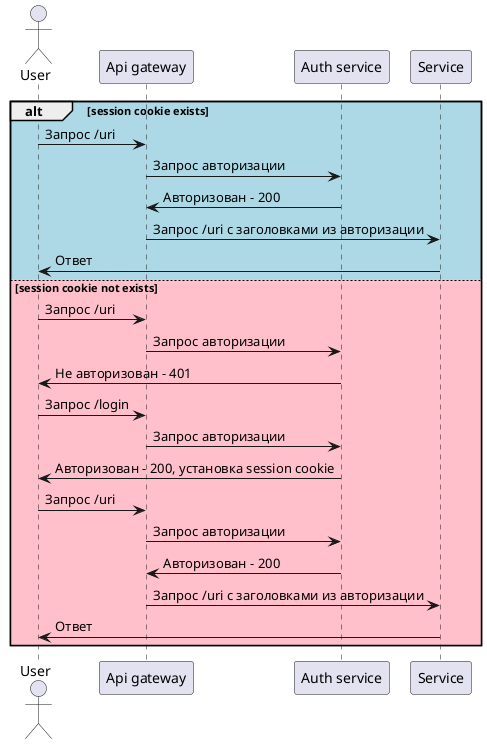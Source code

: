 @startuml
'https://plantuml.com/sequence-diagram

actor User
participant "Api gateway"
participant "Auth service"
participant "Service"

alt #LightBlue session cookie exists

    User -> "Api gateway" : Запрос /uri
    "Api gateway" -> "Auth service" : Запрос авторизации
    "Auth service" -> "Api gateway" : Авторизован - 200
    "Api gateway" -> "Service" : Запрос /uri с заголовками из авторизации
    "Service" -> "User" : Ответ

else #Pink session cookie not exists

    User -> "Api gateway" : Запрос /uri
    "Api gateway" -> "Auth service" : Запрос авторизации
    "Auth service" -> User : Не авторизован - 401
    User -> "Api gateway" : Запрос /login
    "Api gateway" -> "Auth service" : Запрос авторизации
    "Auth service" -> "User" : Авторизован - 200, установка session cookie
    User -> "Api gateway" : Запрос /uri
    "Api gateway" -> "Auth service" : Запрос авторизации
    "Auth service" -> "Api gateway" : Авторизован - 200
    "Api gateway" -> "Service" : Запрос /uri с заголовками из авторизации
    "Service" -> "User" : Ответ

end

@enduml